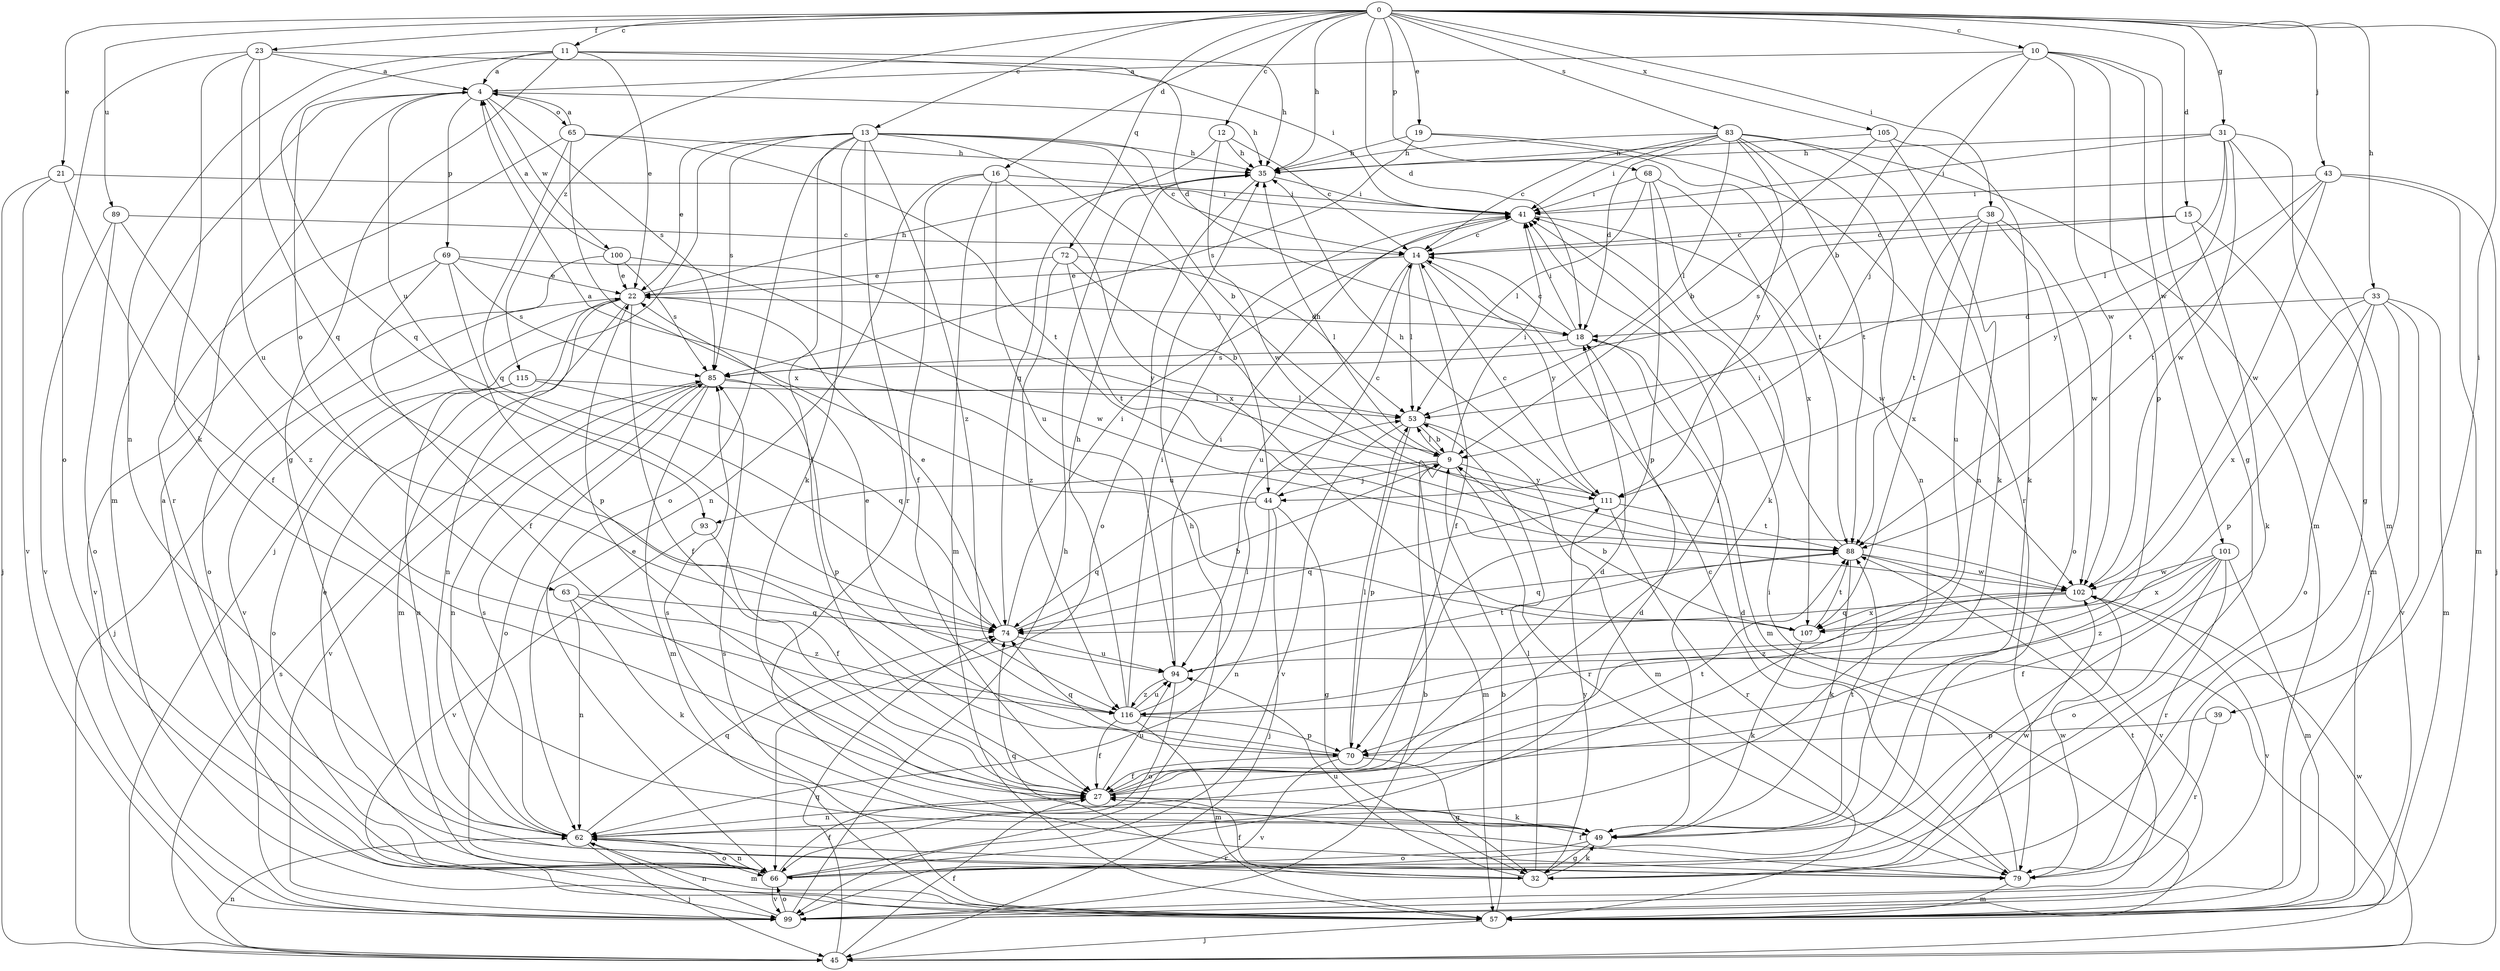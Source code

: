 strict digraph  {
0;
4;
9;
10;
11;
12;
13;
14;
15;
16;
18;
19;
21;
22;
23;
27;
31;
32;
33;
35;
38;
39;
41;
43;
44;
45;
49;
53;
57;
62;
63;
65;
66;
68;
69;
70;
72;
74;
79;
83;
85;
88;
89;
93;
94;
99;
100;
101;
102;
105;
107;
111;
115;
116;
0 -> 10  [label=c];
0 -> 11  [label=c];
0 -> 12  [label=c];
0 -> 13  [label=c];
0 -> 15  [label=d];
0 -> 16  [label=d];
0 -> 18  [label=d];
0 -> 19  [label=e];
0 -> 21  [label=e];
0 -> 23  [label=f];
0 -> 31  [label=g];
0 -> 33  [label=h];
0 -> 35  [label=h];
0 -> 38  [label=i];
0 -> 39  [label=i];
0 -> 43  [label=j];
0 -> 68  [label=p];
0 -> 72  [label=q];
0 -> 83  [label=s];
0 -> 89  [label=u];
0 -> 105  [label=x];
0 -> 115  [label=z];
4 -> 35  [label=h];
4 -> 57  [label=m];
4 -> 63  [label=o];
4 -> 65  [label=o];
4 -> 69  [label=p];
4 -> 85  [label=s];
4 -> 93  [label=u];
4 -> 100  [label=w];
9 -> 35  [label=h];
9 -> 41  [label=i];
9 -> 44  [label=j];
9 -> 53  [label=l];
9 -> 57  [label=m];
9 -> 79  [label=r];
9 -> 93  [label=u];
9 -> 111  [label=y];
10 -> 4  [label=a];
10 -> 9  [label=b];
10 -> 32  [label=g];
10 -> 44  [label=j];
10 -> 70  [label=p];
10 -> 101  [label=w];
10 -> 102  [label=w];
11 -> 4  [label=a];
11 -> 18  [label=d];
11 -> 22  [label=e];
11 -> 32  [label=g];
11 -> 35  [label=h];
11 -> 62  [label=n];
11 -> 74  [label=q];
12 -> 14  [label=c];
12 -> 35  [label=h];
12 -> 74  [label=q];
12 -> 102  [label=w];
13 -> 9  [label=b];
13 -> 14  [label=c];
13 -> 22  [label=e];
13 -> 27  [label=f];
13 -> 35  [label=h];
13 -> 44  [label=j];
13 -> 45  [label=j];
13 -> 49  [label=k];
13 -> 66  [label=o];
13 -> 79  [label=r];
13 -> 85  [label=s];
13 -> 116  [label=z];
14 -> 22  [label=e];
14 -> 27  [label=f];
14 -> 53  [label=l];
14 -> 94  [label=u];
14 -> 111  [label=y];
15 -> 14  [label=c];
15 -> 49  [label=k];
15 -> 57  [label=m];
15 -> 85  [label=s];
16 -> 27  [label=f];
16 -> 41  [label=i];
16 -> 57  [label=m];
16 -> 62  [label=n];
16 -> 94  [label=u];
16 -> 107  [label=x];
18 -> 14  [label=c];
18 -> 41  [label=i];
18 -> 57  [label=m];
18 -> 85  [label=s];
19 -> 35  [label=h];
19 -> 79  [label=r];
19 -> 85  [label=s];
19 -> 88  [label=t];
21 -> 27  [label=f];
21 -> 41  [label=i];
21 -> 45  [label=j];
21 -> 99  [label=v];
22 -> 18  [label=d];
22 -> 27  [label=f];
22 -> 35  [label=h];
22 -> 45  [label=j];
22 -> 57  [label=m];
22 -> 62  [label=n];
22 -> 99  [label=v];
23 -> 4  [label=a];
23 -> 41  [label=i];
23 -> 49  [label=k];
23 -> 66  [label=o];
23 -> 74  [label=q];
23 -> 94  [label=u];
27 -> 18  [label=d];
27 -> 22  [label=e];
27 -> 41  [label=i];
27 -> 49  [label=k];
27 -> 62  [label=n];
27 -> 88  [label=t];
27 -> 94  [label=u];
31 -> 32  [label=g];
31 -> 35  [label=h];
31 -> 41  [label=i];
31 -> 53  [label=l];
31 -> 57  [label=m];
31 -> 88  [label=t];
31 -> 102  [label=w];
32 -> 27  [label=f];
32 -> 49  [label=k];
32 -> 53  [label=l];
32 -> 74  [label=q];
32 -> 94  [label=u];
32 -> 102  [label=w];
32 -> 111  [label=y];
33 -> 18  [label=d];
33 -> 57  [label=m];
33 -> 66  [label=o];
33 -> 70  [label=p];
33 -> 79  [label=r];
33 -> 99  [label=v];
33 -> 107  [label=x];
35 -> 41  [label=i];
35 -> 66  [label=o];
38 -> 14  [label=c];
38 -> 66  [label=o];
38 -> 88  [label=t];
38 -> 94  [label=u];
38 -> 102  [label=w];
38 -> 107  [label=x];
39 -> 70  [label=p];
39 -> 79  [label=r];
41 -> 14  [label=c];
41 -> 102  [label=w];
43 -> 41  [label=i];
43 -> 45  [label=j];
43 -> 57  [label=m];
43 -> 88  [label=t];
43 -> 102  [label=w];
43 -> 111  [label=y];
44 -> 4  [label=a];
44 -> 14  [label=c];
44 -> 32  [label=g];
44 -> 45  [label=j];
44 -> 62  [label=n];
44 -> 74  [label=q];
45 -> 27  [label=f];
45 -> 41  [label=i];
45 -> 62  [label=n];
45 -> 74  [label=q];
45 -> 85  [label=s];
45 -> 102  [label=w];
49 -> 32  [label=g];
49 -> 66  [label=o];
49 -> 85  [label=s];
49 -> 88  [label=t];
53 -> 9  [label=b];
53 -> 57  [label=m];
53 -> 70  [label=p];
53 -> 99  [label=v];
57 -> 4  [label=a];
57 -> 9  [label=b];
57 -> 45  [label=j];
57 -> 85  [label=s];
62 -> 45  [label=j];
62 -> 57  [label=m];
62 -> 66  [label=o];
62 -> 74  [label=q];
62 -> 79  [label=r];
62 -> 85  [label=s];
63 -> 49  [label=k];
63 -> 62  [label=n];
63 -> 74  [label=q];
63 -> 116  [label=z];
65 -> 4  [label=a];
65 -> 35  [label=h];
65 -> 74  [label=q];
65 -> 79  [label=r];
65 -> 88  [label=t];
65 -> 107  [label=x];
66 -> 18  [label=d];
66 -> 22  [label=e];
66 -> 27  [label=f];
66 -> 35  [label=h];
66 -> 62  [label=n];
66 -> 99  [label=v];
68 -> 41  [label=i];
68 -> 49  [label=k];
68 -> 53  [label=l];
68 -> 70  [label=p];
68 -> 107  [label=x];
69 -> 22  [label=e];
69 -> 27  [label=f];
69 -> 70  [label=p];
69 -> 85  [label=s];
69 -> 99  [label=v];
69 -> 111  [label=y];
70 -> 27  [label=f];
70 -> 32  [label=g];
70 -> 53  [label=l];
70 -> 74  [label=q];
70 -> 99  [label=v];
72 -> 9  [label=b];
72 -> 22  [label=e];
72 -> 53  [label=l];
72 -> 88  [label=t];
72 -> 116  [label=z];
74 -> 9  [label=b];
74 -> 22  [label=e];
74 -> 41  [label=i];
74 -> 94  [label=u];
79 -> 14  [label=c];
79 -> 18  [label=d];
79 -> 27  [label=f];
79 -> 57  [label=m];
79 -> 102  [label=w];
83 -> 14  [label=c];
83 -> 18  [label=d];
83 -> 35  [label=h];
83 -> 41  [label=i];
83 -> 49  [label=k];
83 -> 53  [label=l];
83 -> 57  [label=m];
83 -> 62  [label=n];
83 -> 88  [label=t];
83 -> 111  [label=y];
85 -> 53  [label=l];
85 -> 57  [label=m];
85 -> 62  [label=n];
85 -> 66  [label=o];
85 -> 70  [label=p];
85 -> 99  [label=v];
88 -> 41  [label=i];
88 -> 49  [label=k];
88 -> 74  [label=q];
88 -> 99  [label=v];
88 -> 102  [label=w];
89 -> 14  [label=c];
89 -> 66  [label=o];
89 -> 99  [label=v];
89 -> 116  [label=z];
93 -> 27  [label=f];
93 -> 99  [label=v];
94 -> 41  [label=i];
94 -> 66  [label=o];
94 -> 88  [label=t];
94 -> 116  [label=z];
99 -> 9  [label=b];
99 -> 35  [label=h];
99 -> 62  [label=n];
99 -> 66  [label=o];
99 -> 88  [label=t];
100 -> 4  [label=a];
100 -> 22  [label=e];
100 -> 66  [label=o];
100 -> 85  [label=s];
100 -> 102  [label=w];
101 -> 27  [label=f];
101 -> 57  [label=m];
101 -> 66  [label=o];
101 -> 79  [label=r];
101 -> 102  [label=w];
101 -> 107  [label=x];
101 -> 116  [label=z];
102 -> 74  [label=q];
102 -> 99  [label=v];
102 -> 107  [label=x];
102 -> 116  [label=z];
105 -> 9  [label=b];
105 -> 35  [label=h];
105 -> 49  [label=k];
105 -> 62  [label=n];
107 -> 9  [label=b];
107 -> 49  [label=k];
107 -> 88  [label=t];
111 -> 14  [label=c];
111 -> 35  [label=h];
111 -> 74  [label=q];
111 -> 79  [label=r];
111 -> 88  [label=t];
115 -> 53  [label=l];
115 -> 62  [label=n];
115 -> 66  [label=o];
115 -> 74  [label=q];
116 -> 22  [label=e];
116 -> 27  [label=f];
116 -> 35  [label=h];
116 -> 41  [label=i];
116 -> 53  [label=l];
116 -> 57  [label=m];
116 -> 70  [label=p];
116 -> 94  [label=u];
}
